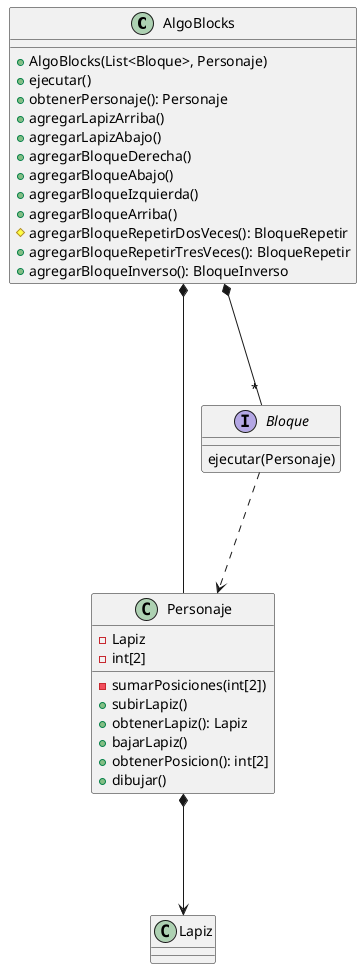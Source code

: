 @startuml

class AlgoBlocks{
    + AlgoBlocks(List<Bloque>, Personaje)
    + ejecutar()
    + obtenerPersonaje(): Personaje
    + agregarLapizArriba()
    + agregarLapizAbajo()
    + agregarBloqueDerecha()
    + agregarBloqueAbajo()
    + agregarBloqueIzquierda()
    + agregarBloqueArriba()
    # agregarBloqueRepetirDosVeces(): BloqueRepetir
    + agregarBloqueRepetirTresVeces(): BloqueRepetir
    + agregarBloqueInverso(): BloqueInverso
}
AlgoBlocks *--- Personaje
AlgoBlocks *--- "*" Bloque

interface Bloque{
    ejecutar(Personaje)
}
Bloque ...> Personaje

class Personaje{
    - Lapiz
    - int[2]
    - sumarPosiciones(int[2])
    + subirLapiz()
    + obtenerLapiz(): Lapiz
    + bajarLapiz()
    + obtenerPosicion(): int[2]
    + dibujar()
}
Personaje *---> Lapiz
@enduml
